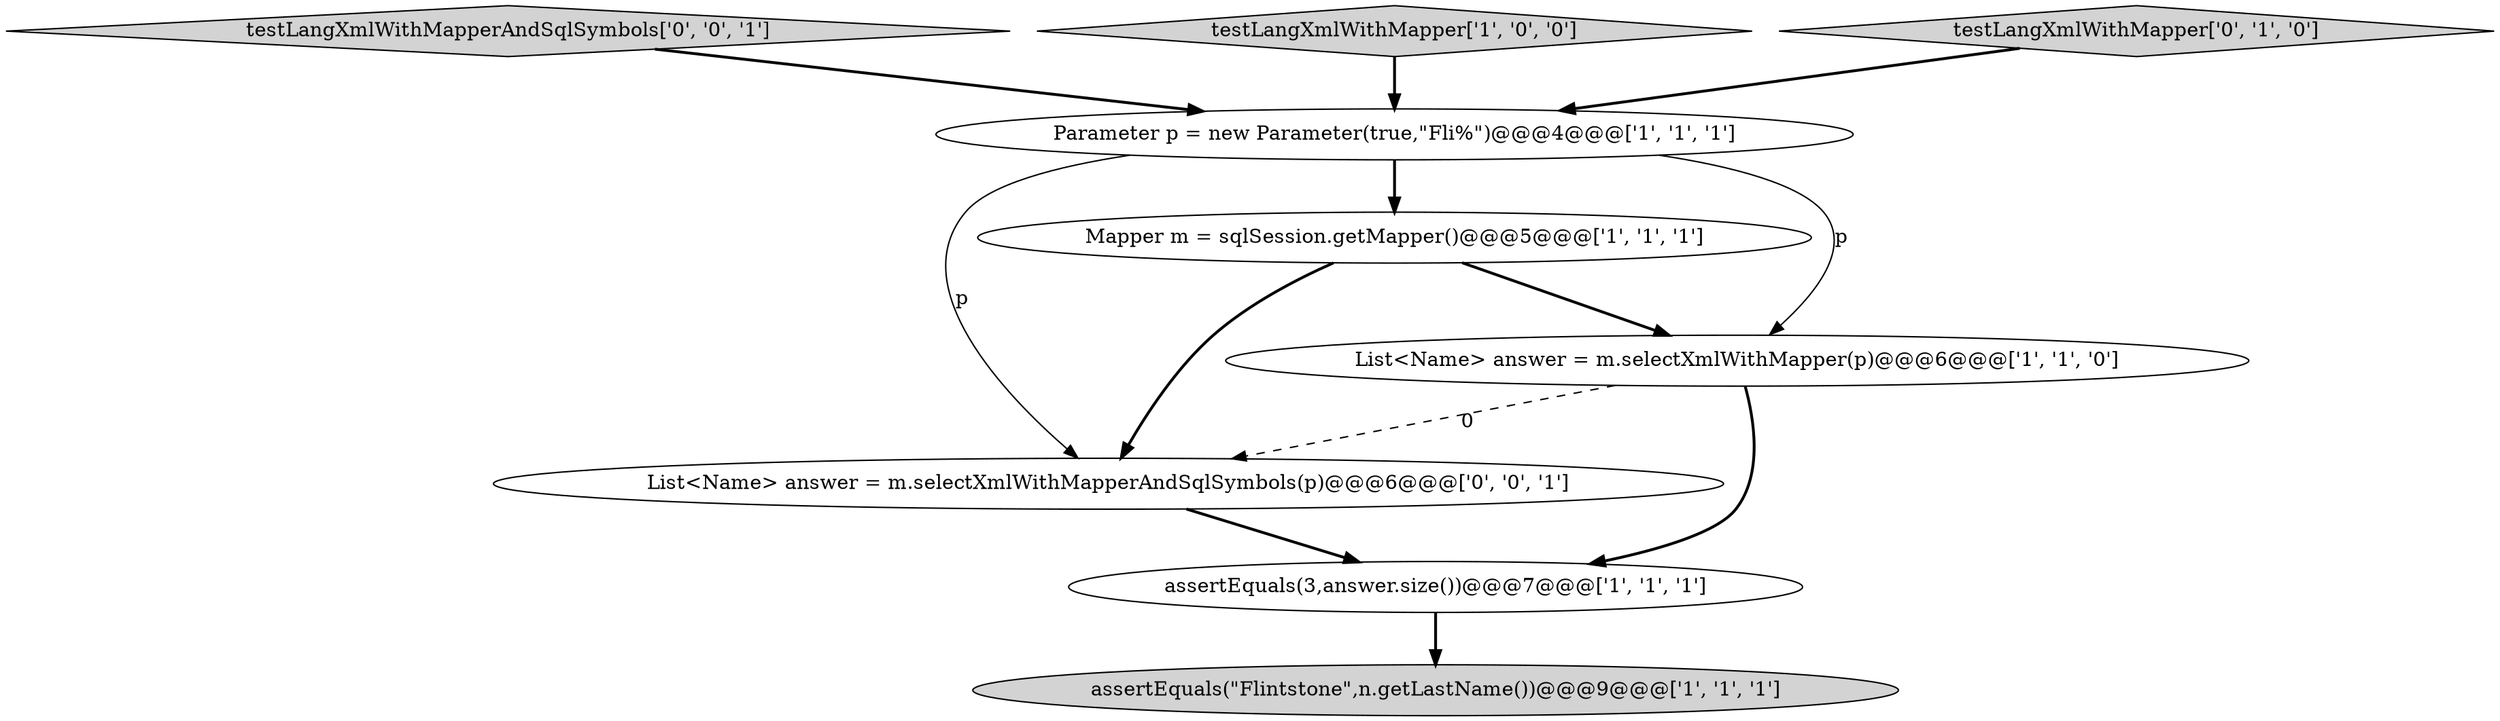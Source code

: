 digraph {
2 [style = filled, label = "Parameter p = new Parameter(true,\"Fli%\")@@@4@@@['1', '1', '1']", fillcolor = white, shape = ellipse image = "AAA0AAABBB1BBB"];
4 [style = filled, label = "assertEquals(3,answer.size())@@@7@@@['1', '1', '1']", fillcolor = white, shape = ellipse image = "AAA0AAABBB1BBB"];
3 [style = filled, label = "Mapper m = sqlSession.getMapper()@@@5@@@['1', '1', '1']", fillcolor = white, shape = ellipse image = "AAA0AAABBB1BBB"];
5 [style = filled, label = "assertEquals(\"Flintstone\",n.getLastName())@@@9@@@['1', '1', '1']", fillcolor = lightgray, shape = ellipse image = "AAA0AAABBB1BBB"];
7 [style = filled, label = "testLangXmlWithMapperAndSqlSymbols['0', '0', '1']", fillcolor = lightgray, shape = diamond image = "AAA0AAABBB3BBB"];
8 [style = filled, label = "List<Name> answer = m.selectXmlWithMapperAndSqlSymbols(p)@@@6@@@['0', '0', '1']", fillcolor = white, shape = ellipse image = "AAA0AAABBB3BBB"];
0 [style = filled, label = "testLangXmlWithMapper['1', '0', '0']", fillcolor = lightgray, shape = diamond image = "AAA0AAABBB1BBB"];
6 [style = filled, label = "testLangXmlWithMapper['0', '1', '0']", fillcolor = lightgray, shape = diamond image = "AAA0AAABBB2BBB"];
1 [style = filled, label = "List<Name> answer = m.selectXmlWithMapper(p)@@@6@@@['1', '1', '0']", fillcolor = white, shape = ellipse image = "AAA0AAABBB1BBB"];
2->1 [style = solid, label="p"];
1->8 [style = dashed, label="0"];
1->4 [style = bold, label=""];
2->8 [style = solid, label="p"];
8->4 [style = bold, label=""];
3->1 [style = bold, label=""];
4->5 [style = bold, label=""];
7->2 [style = bold, label=""];
3->8 [style = bold, label=""];
2->3 [style = bold, label=""];
0->2 [style = bold, label=""];
6->2 [style = bold, label=""];
}

